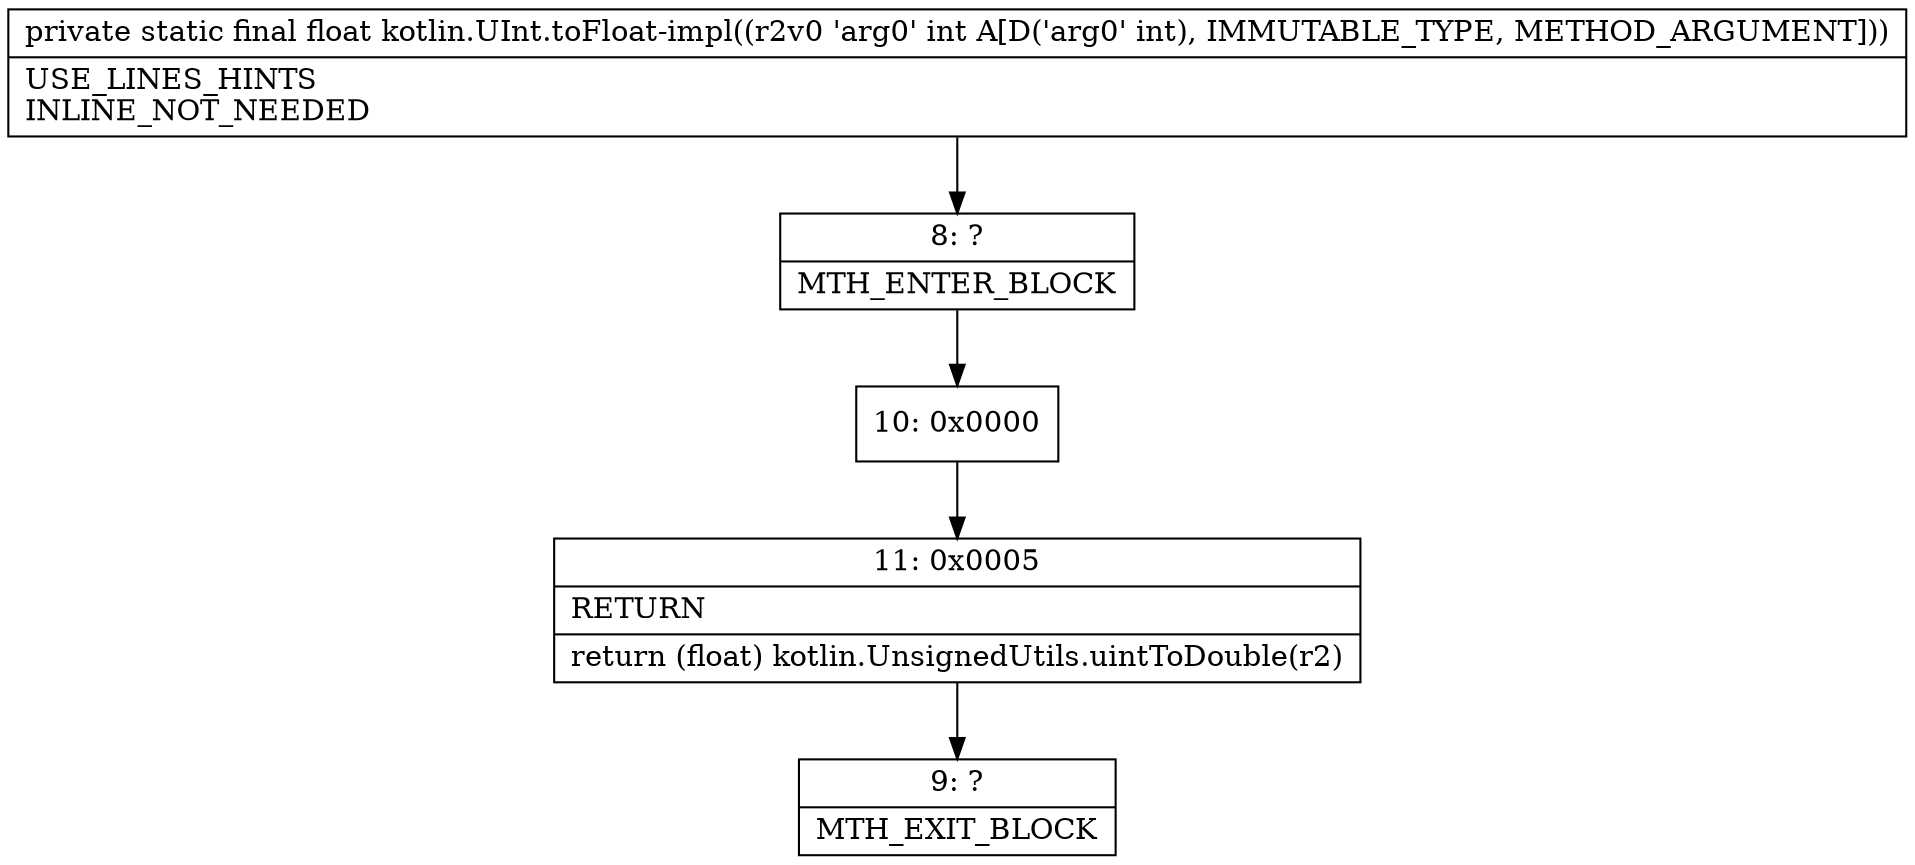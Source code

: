 digraph "CFG forkotlin.UInt.toFloat\-impl(I)F" {
Node_8 [shape=record,label="{8\:\ ?|MTH_ENTER_BLOCK\l}"];
Node_10 [shape=record,label="{10\:\ 0x0000}"];
Node_11 [shape=record,label="{11\:\ 0x0005|RETURN\l|return (float) kotlin.UnsignedUtils.uintToDouble(r2)\l}"];
Node_9 [shape=record,label="{9\:\ ?|MTH_EXIT_BLOCK\l}"];
MethodNode[shape=record,label="{private static final float kotlin.UInt.toFloat\-impl((r2v0 'arg0' int A[D('arg0' int), IMMUTABLE_TYPE, METHOD_ARGUMENT]))  | USE_LINES_HINTS\lINLINE_NOT_NEEDED\l}"];
MethodNode -> Node_8;Node_8 -> Node_10;
Node_10 -> Node_11;
Node_11 -> Node_9;
}

